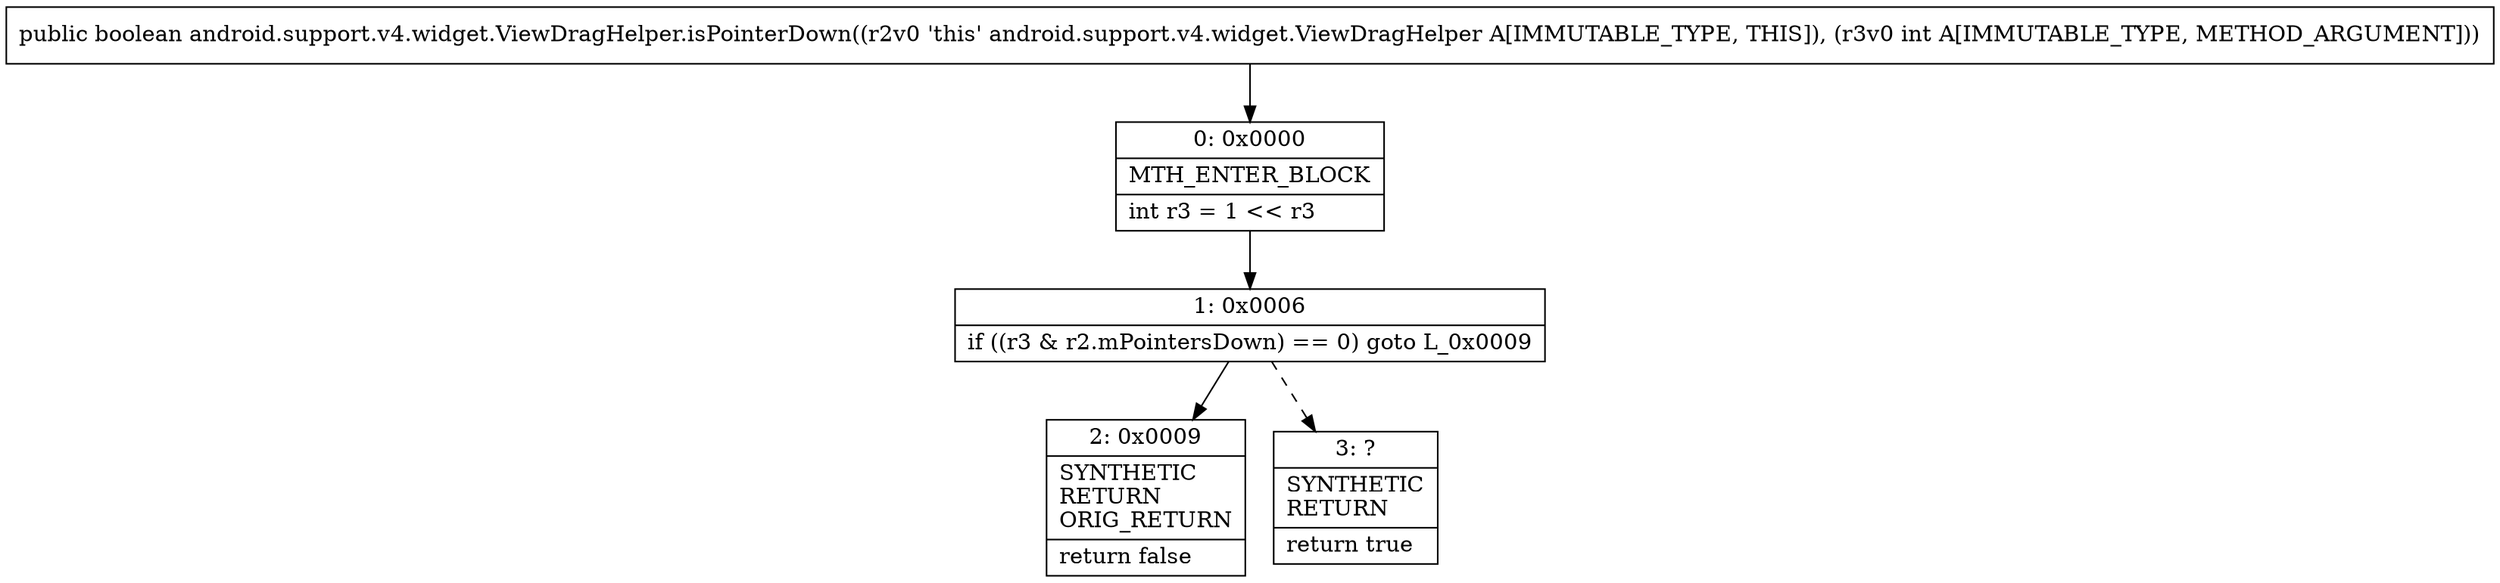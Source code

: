 digraph "CFG forandroid.support.v4.widget.ViewDragHelper.isPointerDown(I)Z" {
Node_0 [shape=record,label="{0\:\ 0x0000|MTH_ENTER_BLOCK\l|int r3 = 1 \<\< r3\l}"];
Node_1 [shape=record,label="{1\:\ 0x0006|if ((r3 & r2.mPointersDown) == 0) goto L_0x0009\l}"];
Node_2 [shape=record,label="{2\:\ 0x0009|SYNTHETIC\lRETURN\lORIG_RETURN\l|return false\l}"];
Node_3 [shape=record,label="{3\:\ ?|SYNTHETIC\lRETURN\l|return true\l}"];
MethodNode[shape=record,label="{public boolean android.support.v4.widget.ViewDragHelper.isPointerDown((r2v0 'this' android.support.v4.widget.ViewDragHelper A[IMMUTABLE_TYPE, THIS]), (r3v0 int A[IMMUTABLE_TYPE, METHOD_ARGUMENT])) }"];
MethodNode -> Node_0;
Node_0 -> Node_1;
Node_1 -> Node_2;
Node_1 -> Node_3[style=dashed];
}

